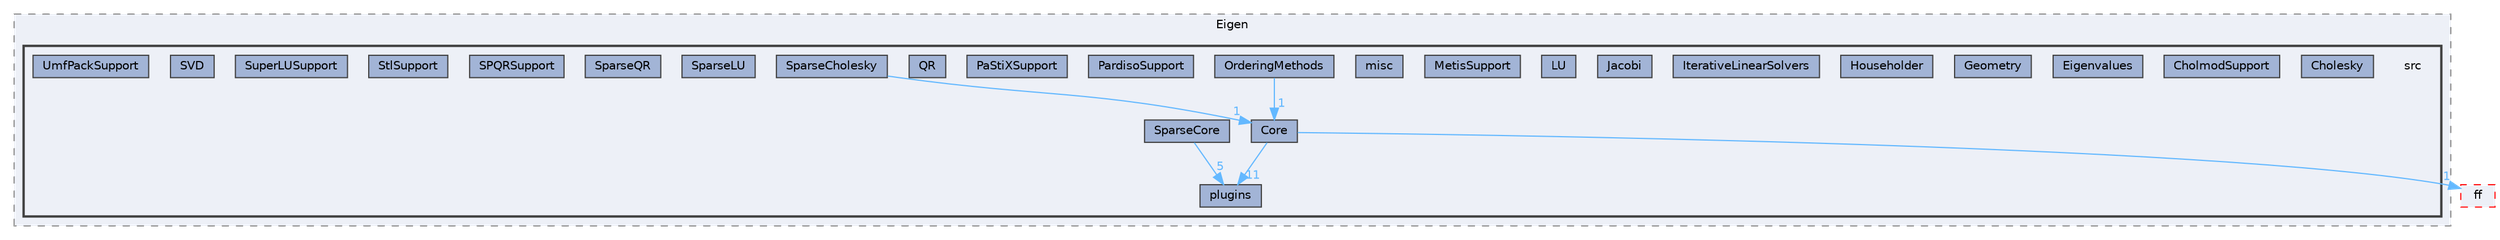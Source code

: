digraph "external/taskflow/3rd-party/eigen-3.3.7/Eigen/src"
{
 // LATEX_PDF_SIZE
  bgcolor="transparent";
  edge [fontname=Helvetica,fontsize=10,labelfontname=Helvetica,labelfontsize=10];
  node [fontname=Helvetica,fontsize=10,shape=box,height=0.2,width=0.4];
  compound=true
  subgraph clusterdir_d1a47cac98c279670d673fa2afdb8708 {
    graph [ bgcolor="#edf0f7", pencolor="grey50", label="Eigen", fontname=Helvetica,fontsize=10 style="filled,dashed", URL="dir_d1a47cac98c279670d673fa2afdb8708.html",tooltip=""]
  subgraph clusterdir_a1a9763e9d3031b833ce7b34f281436e {
    graph [ bgcolor="#edf0f7", pencolor="grey25", label="", fontname=Helvetica,fontsize=10 style="filled,bold", URL="dir_a1a9763e9d3031b833ce7b34f281436e.html",tooltip=""]
    dir_a1a9763e9d3031b833ce7b34f281436e [shape=plaintext, label="src"];
  dir_1ca5e8a707d7b9a0df3624490906c10f [label="Cholesky", fillcolor="#a2b4d6", color="grey25", style="filled", URL="dir_1ca5e8a707d7b9a0df3624490906c10f.html",tooltip=""];
  dir_21e241699d34f735d12d2ebd2ff9dc1f [label="CholmodSupport", fillcolor="#a2b4d6", color="grey25", style="filled", URL="dir_21e241699d34f735d12d2ebd2ff9dc1f.html",tooltip=""];
  dir_548d543c599152d8245696a251d51e6d [label="Core", fillcolor="#a2b4d6", color="grey25", style="filled", URL="dir_548d543c599152d8245696a251d51e6d.html",tooltip=""];
  dir_337fd0186ca087eb0b9305b1bd763933 [label="Eigenvalues", fillcolor="#a2b4d6", color="grey25", style="filled", URL="dir_337fd0186ca087eb0b9305b1bd763933.html",tooltip=""];
  dir_e38c71ab1eb7f3c972ed9762d73fa878 [label="Geometry", fillcolor="#a2b4d6", color="grey25", style="filled", URL="dir_e38c71ab1eb7f3c972ed9762d73fa878.html",tooltip=""];
  dir_9cdb4ba4a20f8a4fc9f1d65d2da9759a [label="Householder", fillcolor="#a2b4d6", color="grey25", style="filled", URL="dir_9cdb4ba4a20f8a4fc9f1d65d2da9759a.html",tooltip=""];
  dir_554fea1142bb6de3bb2db769b649121e [label="IterativeLinearSolvers", fillcolor="#a2b4d6", color="grey25", style="filled", URL="dir_554fea1142bb6de3bb2db769b649121e.html",tooltip=""];
  dir_84aca1222d026a134487a6d9e01eeb48 [label="Jacobi", fillcolor="#a2b4d6", color="grey25", style="filled", URL="dir_84aca1222d026a134487a6d9e01eeb48.html",tooltip=""];
  dir_9643118c5a551deeb4927bb086934c41 [label="LU", fillcolor="#a2b4d6", color="grey25", style="filled", URL="dir_9643118c5a551deeb4927bb086934c41.html",tooltip=""];
  dir_4405cd733f93940aab8ef0effb3e04e9 [label="MetisSupport", fillcolor="#a2b4d6", color="grey25", style="filled", URL="dir_4405cd733f93940aab8ef0effb3e04e9.html",tooltip=""];
  dir_649ef4a4f3feeaef304ab53ae79f2803 [label="misc", fillcolor="#a2b4d6", color="grey25", style="filled", URL="dir_649ef4a4f3feeaef304ab53ae79f2803.html",tooltip=""];
  dir_e2306f1f3868ec20cdc9ce8bd01fe9fb [label="OrderingMethods", fillcolor="#a2b4d6", color="grey25", style="filled", URL="dir_e2306f1f3868ec20cdc9ce8bd01fe9fb.html",tooltip=""];
  dir_719bb9caa07b7a093b2cf8ad406a727f [label="PardisoSupport", fillcolor="#a2b4d6", color="grey25", style="filled", URL="dir_719bb9caa07b7a093b2cf8ad406a727f.html",tooltip=""];
  dir_9132db30f8a289fd05ea7bc7a95cdaad [label="PaStiXSupport", fillcolor="#a2b4d6", color="grey25", style="filled", URL="dir_9132db30f8a289fd05ea7bc7a95cdaad.html",tooltip=""];
  dir_fdc0e64c48a8ffa482ef6fd5f61f7227 [label="plugins", fillcolor="#a2b4d6", color="grey25", style="filled", URL="dir_fdc0e64c48a8ffa482ef6fd5f61f7227.html",tooltip=""];
  dir_b99cee1e4e256afd3c38585d37811a62 [label="QR", fillcolor="#a2b4d6", color="grey25", style="filled", URL="dir_b99cee1e4e256afd3c38585d37811a62.html",tooltip=""];
  dir_cbcff7cd9a3941960e5a7d699899f643 [label="SparseCholesky", fillcolor="#a2b4d6", color="grey25", style="filled", URL="dir_cbcff7cd9a3941960e5a7d699899f643.html",tooltip=""];
  dir_00ffffab7ff0c3e5bb8c0cb3723a9708 [label="SparseCore", fillcolor="#a2b4d6", color="grey25", style="filled", URL="dir_00ffffab7ff0c3e5bb8c0cb3723a9708.html",tooltip=""];
  dir_63abdd6a35ee90176889d1e785927df0 [label="SparseLU", fillcolor="#a2b4d6", color="grey25", style="filled", URL="dir_63abdd6a35ee90176889d1e785927df0.html",tooltip=""];
  dir_67a4d0074fc2d96725daa608207ed082 [label="SparseQR", fillcolor="#a2b4d6", color="grey25", style="filled", URL="dir_67a4d0074fc2d96725daa608207ed082.html",tooltip=""];
  dir_9f218dce1550ca71a79643d44672a0b6 [label="SPQRSupport", fillcolor="#a2b4d6", color="grey25", style="filled", URL="dir_9f218dce1550ca71a79643d44672a0b6.html",tooltip=""];
  dir_619b2b43ee7ef5d897bb5c68da7cef9f [label="StlSupport", fillcolor="#a2b4d6", color="grey25", style="filled", URL="dir_619b2b43ee7ef5d897bb5c68da7cef9f.html",tooltip=""];
  dir_b871fee9f0c3c2b96a8b5a8008f8d2f8 [label="SuperLUSupport", fillcolor="#a2b4d6", color="grey25", style="filled", URL="dir_b871fee9f0c3c2b96a8b5a8008f8d2f8.html",tooltip=""];
  dir_4b18ec5d1b385bfa12243ac9272d5cd9 [label="SVD", fillcolor="#a2b4d6", color="grey25", style="filled", URL="dir_4b18ec5d1b385bfa12243ac9272d5cd9.html",tooltip=""];
  dir_3b1397c5d9cfde3eff5a59ea3e0fa447 [label="UmfPackSupport", fillcolor="#a2b4d6", color="grey25", style="filled", URL="dir_3b1397c5d9cfde3eff5a59ea3e0fa447.html",tooltip=""];
  }
  }
  dir_76847c2e48732228b0d9f5df109ae853 [label="ff", fillcolor="#edf0f7", color="red", style="filled,dashed", URL="dir_76847c2e48732228b0d9f5df109ae853.html",tooltip=""];
  dir_548d543c599152d8245696a251d51e6d->dir_fdc0e64c48a8ffa482ef6fd5f61f7227 [headlabel="11", labeldistance=1.5 headhref="dir_000165_000555.html" href="dir_000165_000555.html" color="steelblue1" fontcolor="steelblue1"];
  dir_548d543c599152d8245696a251d51e6d->dir_76847c2e48732228b0d9f5df109ae853 [headlabel="1", labeldistance=1.5 headhref="dir_000165_000311.html" href="dir_000165_000311.html" color="steelblue1" fontcolor="steelblue1"];
  dir_e2306f1f3868ec20cdc9ce8bd01fe9fb->dir_548d543c599152d8245696a251d51e6d [headlabel="1", labeldistance=1.5 headhref="dir_000525_000165.html" href="dir_000525_000165.html" color="steelblue1" fontcolor="steelblue1"];
  dir_cbcff7cd9a3941960e5a7d699899f643->dir_548d543c599152d8245696a251d51e6d [headlabel="1", labeldistance=1.5 headhref="dir_000678_000165.html" href="dir_000678_000165.html" color="steelblue1" fontcolor="steelblue1"];
  dir_00ffffab7ff0c3e5bb8c0cb3723a9708->dir_fdc0e64c48a8ffa482ef6fd5f61f7227 [headlabel="5", labeldistance=1.5 headhref="dir_000679_000555.html" href="dir_000679_000555.html" color="steelblue1" fontcolor="steelblue1"];
}
